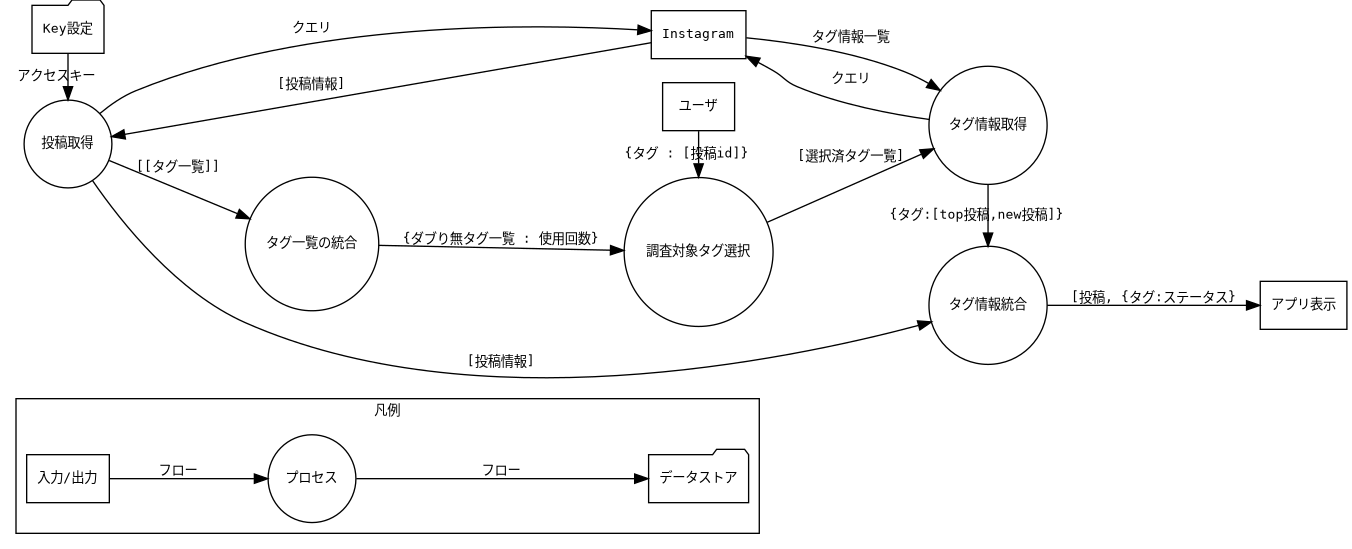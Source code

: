 @startuml dfd
digraph sample {
        graph [fontname = "monospace", fontsize = 10, rankdir = LR];
        node  [fontname = "monospace", fontsize = 10];
        edge  [fontname = "monospace", fontsize = 10];

        // legend
        subgraph cluster_legend {
                label = "凡例";
                source    [shape = box,    label = "入力/出力"];
                function  [shape = circle, label = "プロセス"];
                data_base [shape = folder, label = "データストア"];
                source   -> function  [label = "フロー"];
                function -> data_base [label = "フロー"];
        }

        // node
        user       [shape = box,    label = "ユーザ"];
        key        [shape = folder, label = "Key設定"];
        instagram  [shape = box,    label = "Instagram"];
        post_get   [shape = circle, label = "投稿取得"];
        sort       [shape = circle, label = "タグ一覧の統合"];
        select     [shape = circle, label = "調査対象タグ選択"];
        info_get   [shape = circle, label = "タグ情報取得"];
        info_intg  [shape = circle, label = "タグ情報統合"];
        view       [shape = box,    label = "アプリ表示"];
        
        // edge
        key       -> post_get  [label = "アクセスキー"];
        post_get  -> instagram [label = "クエリ"];
        instagram -> post_get  [label = "[投稿情報]"];
        post_get  -> sort      [label = "[[タグ一覧]]"];
        sort      -> select    [label = "{ダブり無タグ一覧 : 使用回数}"];
        select    -> info_get  [label = "[選択済タグ一覧]"];
        user      -> select    [label = "{タグ : [投稿id]}"];
        info_get  -> instagram [label = "クエリ"];
        instagram -> info_get  [label = "タグ情報一覧"];
        info_get  -> info_intg [label = "{タグ:[top投稿,new投稿]}"];
        post_get  -> info_intg [label = "[投稿情報]"];
        info_intg -> view      [label = "[投稿, {タグ:ステータス}"];

        // rank
        {rank = min;  key; post_get; };
        {rank = same; user; select; instagram; };
        {rank = same; info_get; info_intg; };
}
@enduml
